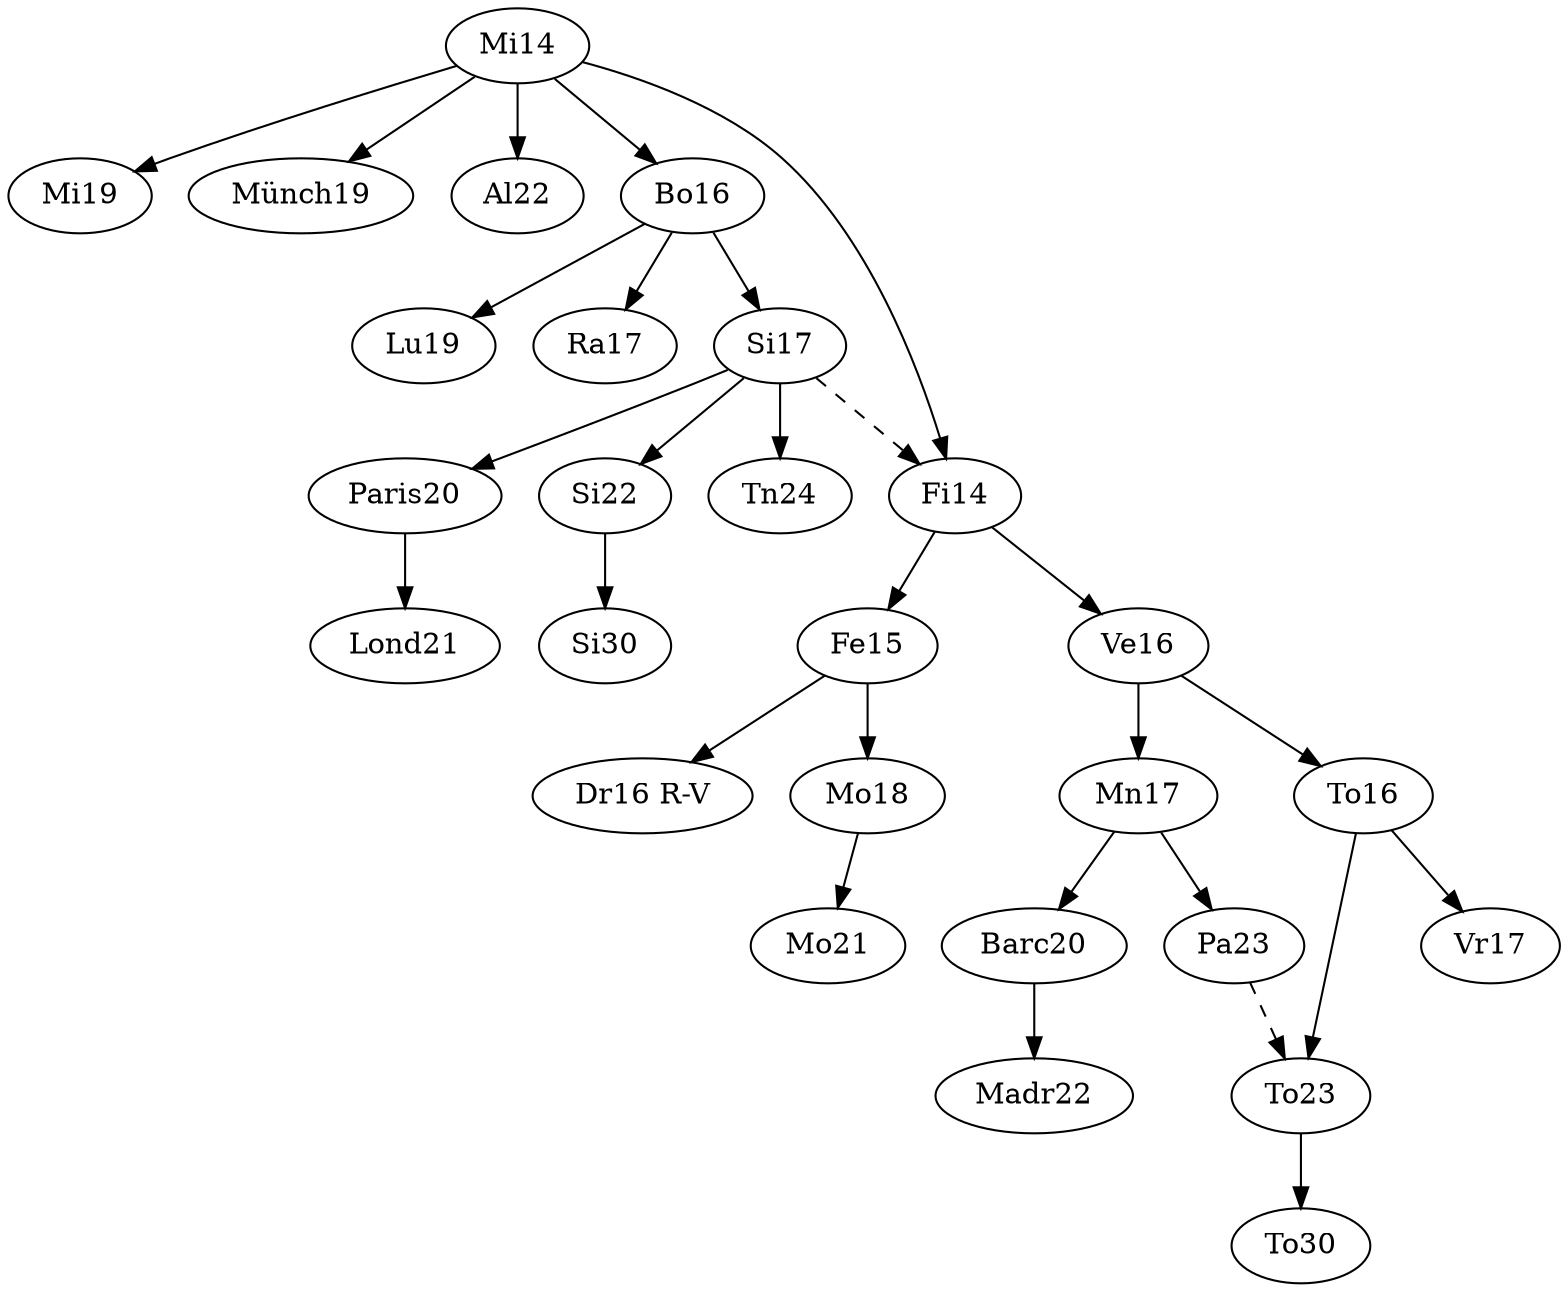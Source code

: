 digraph {
Dr16RV[label="Dr16 R-V"]
Mi14->Mi19;
Mi14->Münch19;
Mi14->Al22;
Mi14->Bo16;
Bo16->Lu19;
Bo16->Ra17;
Bo16->Si17;
Si17->Paris20;
Paris20->Lond21;
Si17->Si22;
Si22->Si30;
Si17->Tn24;
Mi14->Fi14;
Fi14->Fe15;
Fe15->Dr16RV;
Fe15->Mo18;
Mo18->Mo21;
Fi14->Ve16;
Ve16->Mn17;
Mn17->Barc20;
Barc20->Madr22;
Mn17->Pa23;
Ve16->To16;
To16->To23;
To23->To30;
To16->Vr17;
Si17->Fi14[style="dashed"];
Pa23->To23[style="dashed"]; //small doubt as to the exact target of this one.
}
